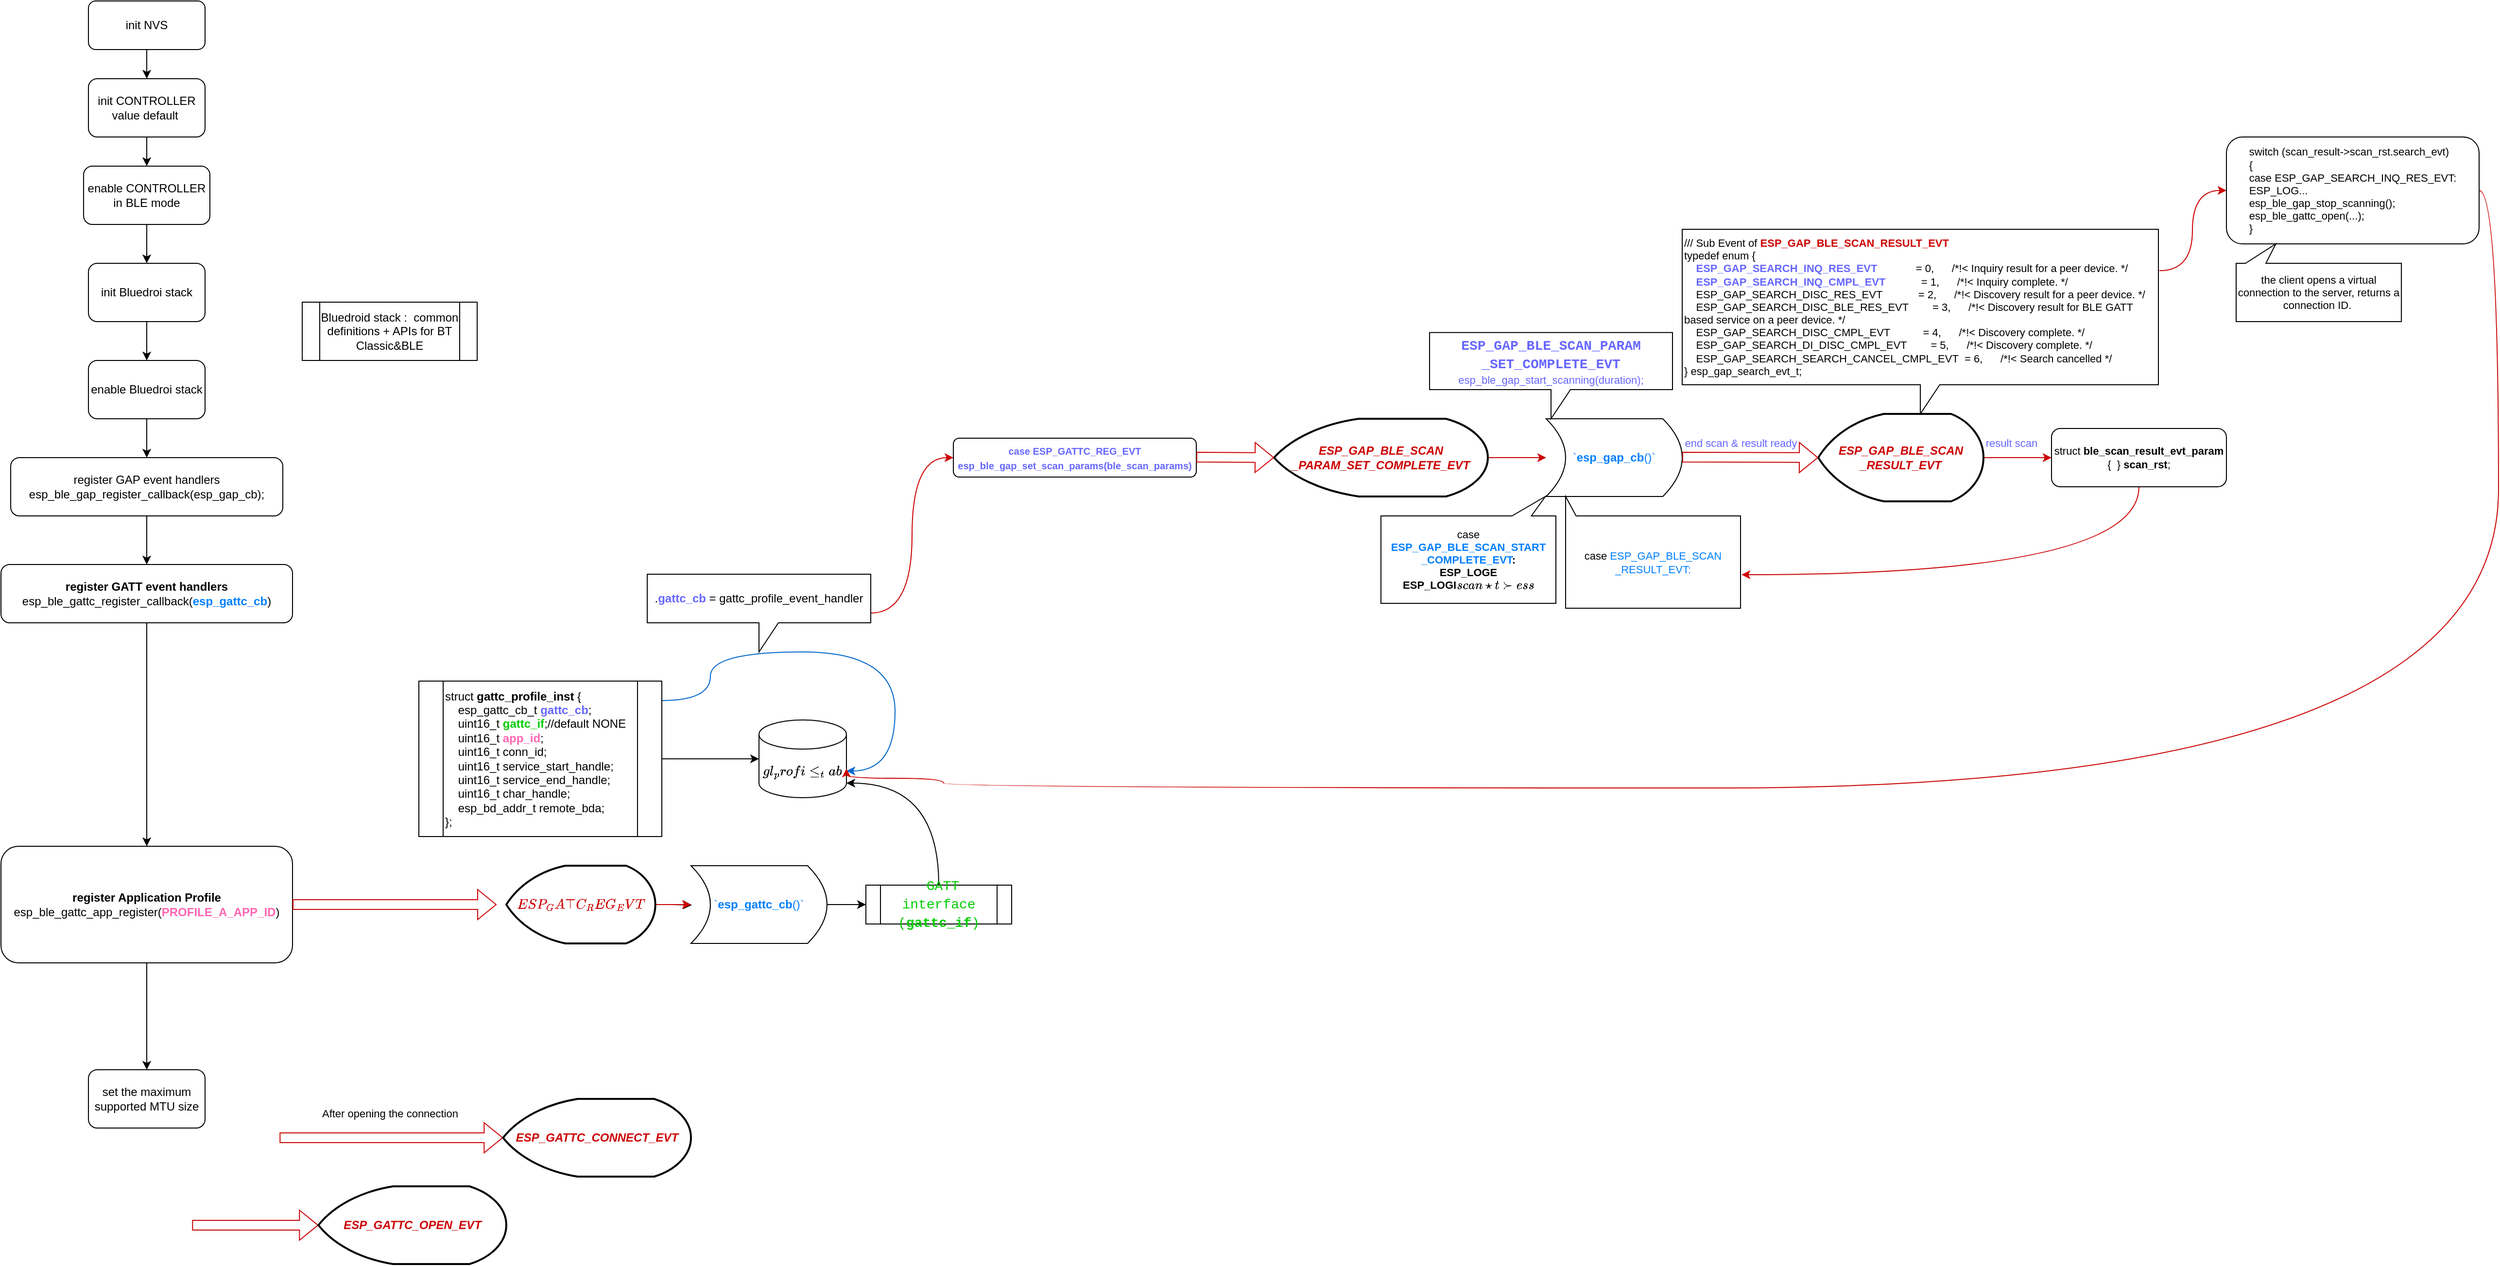 <mxfile version="20.8.1" type="github">
  <diagram id="5WGJPJ9PN9hEiIK1iL1-" name="Trang-1">
    <mxGraphModel dx="1500" dy="830" grid="1" gridSize="10" guides="1" tooltips="1" connect="1" arrows="1" fold="1" page="1" pageScale="1" pageWidth="4681" pageHeight="3300" math="0" shadow="0">
      <root>
        <mxCell id="0" />
        <mxCell id="1" parent="0" />
        <mxCell id="tE3i4PgHsdOXRFT06SJb-3" value="" style="edgeStyle=orthogonalEdgeStyle;rounded=0;orthogonalLoop=1;jettySize=auto;html=1;" parent="1" source="tE3i4PgHsdOXRFT06SJb-1" target="tE3i4PgHsdOXRFT06SJb-2" edge="1">
          <mxGeometry relative="1" as="geometry" />
        </mxCell>
        <mxCell id="tE3i4PgHsdOXRFT06SJb-1" value="init NVS" style="rounded=1;whiteSpace=wrap;html=1;" parent="1" vertex="1">
          <mxGeometry x="340" y="40" width="120" height="50" as="geometry" />
        </mxCell>
        <mxCell id="tE3i4PgHsdOXRFT06SJb-6" value="" style="edgeStyle=orthogonalEdgeStyle;rounded=0;orthogonalLoop=1;jettySize=auto;html=1;" parent="1" source="tE3i4PgHsdOXRFT06SJb-2" target="tE3i4PgHsdOXRFT06SJb-4" edge="1">
          <mxGeometry relative="1" as="geometry" />
        </mxCell>
        <mxCell id="tE3i4PgHsdOXRFT06SJb-2" value="init CONTROLLER&lt;br&gt;value default&amp;nbsp;" style="rounded=1;whiteSpace=wrap;html=1;" parent="1" vertex="1">
          <mxGeometry x="340" y="120" width="120" height="60" as="geometry" />
        </mxCell>
        <mxCell id="tE3i4PgHsdOXRFT06SJb-14" value="" style="edgeStyle=orthogonalEdgeStyle;rounded=0;orthogonalLoop=1;jettySize=auto;html=1;" parent="1" source="tE3i4PgHsdOXRFT06SJb-4" target="tE3i4PgHsdOXRFT06SJb-12" edge="1">
          <mxGeometry relative="1" as="geometry" />
        </mxCell>
        <mxCell id="tE3i4PgHsdOXRFT06SJb-4" value="enable CONTROLLER in BLE mode" style="rounded=1;whiteSpace=wrap;html=1;" parent="1" vertex="1">
          <mxGeometry x="335" y="210" width="130" height="60" as="geometry" />
        </mxCell>
        <mxCell id="tE3i4PgHsdOXRFT06SJb-15" value="" style="edgeStyle=orthogonalEdgeStyle;rounded=0;orthogonalLoop=1;jettySize=auto;html=1;" parent="1" source="tE3i4PgHsdOXRFT06SJb-12" target="tE3i4PgHsdOXRFT06SJb-13" edge="1">
          <mxGeometry relative="1" as="geometry" />
        </mxCell>
        <mxCell id="tE3i4PgHsdOXRFT06SJb-12" value="init Bluedroi stack" style="rounded=1;whiteSpace=wrap;html=1;" parent="1" vertex="1">
          <mxGeometry x="340" y="310" width="120" height="60" as="geometry" />
        </mxCell>
        <mxCell id="zCq8DhJdXFzrdfrmIdEc-4" value="" style="edgeStyle=orthogonalEdgeStyle;rounded=0;orthogonalLoop=1;jettySize=auto;html=1;" edge="1" parent="1" source="tE3i4PgHsdOXRFT06SJb-13" target="zCq8DhJdXFzrdfrmIdEc-2">
          <mxGeometry relative="1" as="geometry" />
        </mxCell>
        <mxCell id="tE3i4PgHsdOXRFT06SJb-13" value="enable Bluedroi stack" style="rounded=1;whiteSpace=wrap;html=1;" parent="1" vertex="1">
          <mxGeometry x="340" y="410" width="120" height="60" as="geometry" />
        </mxCell>
        <mxCell id="tE3i4PgHsdOXRFT06SJb-16" value="Bluedroid stack :&amp;nbsp; common definitions + APIs for BT Classic&amp;amp;BLE" style="shape=process;whiteSpace=wrap;html=1;backgroundOutline=1;" parent="1" vertex="1">
          <mxGeometry x="560" y="350" width="180" height="60" as="geometry" />
        </mxCell>
        <mxCell id="zCq8DhJdXFzrdfrmIdEc-6" value="" style="edgeStyle=orthogonalEdgeStyle;rounded=0;orthogonalLoop=1;jettySize=auto;html=1;" edge="1" parent="1" source="zCq8DhJdXFzrdfrmIdEc-2" target="zCq8DhJdXFzrdfrmIdEc-5">
          <mxGeometry relative="1" as="geometry" />
        </mxCell>
        <mxCell id="zCq8DhJdXFzrdfrmIdEc-2" value="register GAP event handlers&lt;br&gt;&lt;div style=&quot;border-color: var(--border-color); text-align: left;&quot;&gt;&lt;span style=&quot;border-color: var(--border-color); background-color: initial;&quot;&gt;esp_ble_gap_register_callback(esp_gap_cb);&lt;/span&gt;&lt;/div&gt;" style="rounded=1;whiteSpace=wrap;html=1;" vertex="1" parent="1">
          <mxGeometry x="260" y="510" width="280" height="60" as="geometry" />
        </mxCell>
        <mxCell id="zCq8DhJdXFzrdfrmIdEc-8" value="" style="edgeStyle=orthogonalEdgeStyle;rounded=0;orthogonalLoop=1;jettySize=auto;html=1;" edge="1" parent="1" source="zCq8DhJdXFzrdfrmIdEc-5" target="zCq8DhJdXFzrdfrmIdEc-7">
          <mxGeometry relative="1" as="geometry" />
        </mxCell>
        <mxCell id="zCq8DhJdXFzrdfrmIdEc-5" value="&lt;b&gt;register GATT event handlers&lt;/b&gt;&lt;br&gt;&lt;div style=&quot;border-color: var(--border-color); text-align: left;&quot;&gt;&lt;span style=&quot;background-color: initial;&quot;&gt;esp_ble_gattc_register_callback(&lt;font color=&quot;#007fff&quot;&gt;&lt;b&gt;esp_gattc_cb&lt;/b&gt;&lt;/font&gt;)&lt;/span&gt;&lt;br&gt;&lt;/div&gt;" style="rounded=1;whiteSpace=wrap;html=1;" vertex="1" parent="1">
          <mxGeometry x="250" y="620" width="300" height="60" as="geometry" />
        </mxCell>
        <mxCell id="zCq8DhJdXFzrdfrmIdEc-10" value="" style="edgeStyle=orthogonalEdgeStyle;rounded=0;orthogonalLoop=1;jettySize=auto;html=1;" edge="1" parent="1" source="zCq8DhJdXFzrdfrmIdEc-7" target="zCq8DhJdXFzrdfrmIdEc-9">
          <mxGeometry relative="1" as="geometry" />
        </mxCell>
        <mxCell id="zCq8DhJdXFzrdfrmIdEc-7" value="&lt;div style=&quot;&quot;&gt;&lt;b style=&quot;background-color: initial;&quot;&gt;register Application Profile&lt;/b&gt;&lt;/div&gt;&lt;div style=&quot;text-align: left;&quot;&gt;&lt;span style=&quot;background-color: initial;&quot;&gt;esp_ble_gattc_app_register(&lt;b&gt;&lt;font color=&quot;#ff66b3&quot;&gt;PROFILE_A_APP_ID&lt;/font&gt;&lt;/b&gt;)&lt;br&gt;&lt;/span&gt;&lt;/div&gt;" style="rounded=1;whiteSpace=wrap;html=1;" vertex="1" parent="1">
          <mxGeometry x="250" y="910" width="300" height="120" as="geometry" />
        </mxCell>
        <mxCell id="zCq8DhJdXFzrdfrmIdEc-9" value="set the maximum supported MTU size" style="rounded=1;whiteSpace=wrap;html=1;" vertex="1" parent="1">
          <mxGeometry x="340" y="1140" width="120" height="60" as="geometry" />
        </mxCell>
        <mxCell id="zCq8DhJdXFzrdfrmIdEc-16" value="" style="edgeStyle=orthogonalEdgeStyle;rounded=0;orthogonalLoop=1;jettySize=auto;html=1;entryX=0;entryY=0.5;entryDx=0;entryDy=0;entryPerimeter=0;" edge="1" parent="1" source="zCq8DhJdXFzrdfrmIdEc-13" target="zCq8DhJdXFzrdfrmIdEc-18">
          <mxGeometry relative="1" as="geometry">
            <mxPoint x="1030" y="810" as="targetPoint" />
            <Array as="points">
              <mxPoint x="1010" y="820" />
              <mxPoint x="1010" y="820" />
            </Array>
          </mxGeometry>
        </mxCell>
        <mxCell id="zCq8DhJdXFzrdfrmIdEc-33" style="edgeStyle=orthogonalEdgeStyle;curved=1;rounded=0;orthogonalLoop=1;jettySize=auto;html=1;entryX=1;entryY=0;entryDx=0;entryDy=52.5;entryPerimeter=0;fontColor=#4A80FF;strokeColor=#0066CC;" edge="1" parent="1" source="zCq8DhJdXFzrdfrmIdEc-13" target="zCq8DhJdXFzrdfrmIdEc-18">
          <mxGeometry relative="1" as="geometry">
            <Array as="points">
              <mxPoint x="980" y="760" />
              <mxPoint x="980" y="710" />
              <mxPoint x="1170" y="710" />
              <mxPoint x="1170" y="833" />
            </Array>
          </mxGeometry>
        </mxCell>
        <mxCell id="zCq8DhJdXFzrdfrmIdEc-13" value="&lt;div&gt;struct &lt;b&gt;gattc_profile_inst&lt;/b&gt; {&lt;/div&gt;&lt;div&gt;&amp;nbsp; &amp;nbsp; esp_gattc_cb_t &lt;b&gt;&lt;font color=&quot;#6666ff&quot;&gt;gattc_cb&lt;/font&gt;&lt;/b&gt;;&lt;/div&gt;&lt;div&gt;&amp;nbsp; &amp;nbsp; uint16_t &lt;b&gt;&lt;font color=&quot;#00cc00&quot;&gt;gattc_if&lt;/font&gt;&lt;/b&gt;;//default NONE&lt;/div&gt;&lt;div&gt;&amp;nbsp; &amp;nbsp; uint16_t &lt;b&gt;&lt;font color=&quot;#ff66b3&quot;&gt;app_id&lt;/font&gt;&lt;/b&gt;;&lt;/div&gt;&lt;div style=&quot;&quot;&gt;&amp;nbsp; &amp;nbsp; uint16_t conn_id;&lt;/div&gt;&lt;div&gt;&amp;nbsp; &amp;nbsp; uint16_t service_start_handle;&lt;/div&gt;&lt;div&gt;&amp;nbsp; &amp;nbsp; uint16_t service_end_handle;&lt;/div&gt;&lt;div&gt;&amp;nbsp; &amp;nbsp; uint16_t char_handle;&lt;/div&gt;&lt;div&gt;&amp;nbsp; &amp;nbsp; esp_bd_addr_t remote_bda;&lt;/div&gt;&lt;div&gt;};&lt;/div&gt;" style="shape=process;whiteSpace=wrap;html=1;backgroundOutline=1;align=left;" vertex="1" parent="1">
          <mxGeometry x="680" y="740" width="250" height="160" as="geometry" />
        </mxCell>
        <mxCell id="zCq8DhJdXFzrdfrmIdEc-20" value="" style="edgeStyle=orthogonalEdgeStyle;rounded=0;orthogonalLoop=1;jettySize=auto;html=1;fontColor=#4A80FF;" edge="1" parent="1" target="zCq8DhJdXFzrdfrmIdEc-19">
          <mxGeometry relative="1" as="geometry">
            <mxPoint x="940" y="970" as="sourcePoint" />
          </mxGeometry>
        </mxCell>
        <mxCell id="zCq8DhJdXFzrdfrmIdEc-18" value="&lt;span style=&quot;color: rgb(0, 0, 0);&quot;&gt;`gl_profile_tab`&lt;/span&gt;" style="shape=cylinder3;whiteSpace=wrap;html=1;boundedLbl=1;backgroundOutline=1;size=15;fontColor=#FF0000;" vertex="1" parent="1">
          <mxGeometry x="1030" y="780" width="90" height="80" as="geometry" />
        </mxCell>
        <mxCell id="zCq8DhJdXFzrdfrmIdEc-27" value="" style="edgeStyle=orthogonalEdgeStyle;rounded=0;orthogonalLoop=1;jettySize=auto;html=1;fontColor=#4A80FF;" edge="1" parent="1" source="zCq8DhJdXFzrdfrmIdEc-19" target="zCq8DhJdXFzrdfrmIdEc-25">
          <mxGeometry relative="1" as="geometry" />
        </mxCell>
        <mxCell id="zCq8DhJdXFzrdfrmIdEc-19" value="&lt;font color=&quot;#007fff&quot;&gt;`&lt;b&gt;esp_gattc_cb&lt;/b&gt;()`&lt;/font&gt;" style="shape=dataStorage;whiteSpace=wrap;html=1;fixedSize=1;fontColor=#FF0000;direction=west;" vertex="1" parent="1">
          <mxGeometry x="960" y="930" width="140" height="80" as="geometry" />
        </mxCell>
        <mxCell id="zCq8DhJdXFzrdfrmIdEc-23" value="" style="shape=flexArrow;endArrow=classic;html=1;rounded=0;fontColor=#4A80FF;exitX=1;exitY=0.5;exitDx=0;exitDy=0;strokeColor=#CC0000;fontStyle=0;verticalAlign=bottom;" edge="1" parent="1" source="zCq8DhJdXFzrdfrmIdEc-7">
          <mxGeometry width="50" height="50" relative="1" as="geometry">
            <mxPoint x="560" y="940" as="sourcePoint" />
            <mxPoint x="760" y="970" as="targetPoint" />
          </mxGeometry>
        </mxCell>
        <mxCell id="zCq8DhJdXFzrdfrmIdEc-40" style="edgeStyle=orthogonalEdgeStyle;curved=1;rounded=0;orthogonalLoop=1;jettySize=auto;html=1;entryX=1;entryY=1;entryDx=0;entryDy=-15;entryPerimeter=0;strokeColor=#000000;fontColor=#4A80FF;exitX=0.5;exitY=0;exitDx=0;exitDy=0;" edge="1" parent="1" source="zCq8DhJdXFzrdfrmIdEc-25" target="zCq8DhJdXFzrdfrmIdEc-18">
          <mxGeometry relative="1" as="geometry" />
        </mxCell>
        <mxCell id="zCq8DhJdXFzrdfrmIdEc-25" value="&lt;div style=&quot;font-family: Consolas, &amp;quot;Courier New&amp;quot;, monospace; font-size: 14px; line-height: 19px;&quot;&gt;&lt;font color=&quot;#00cc00&quot;&gt;&amp;nbsp;GATT interface&lt;/font&gt;&lt;/div&gt;&lt;div style=&quot;font-family: Consolas, &amp;quot;Courier New&amp;quot;, monospace; font-size: 14px; line-height: 19px;&quot;&gt;&lt;font color=&quot;#00cc00&quot;&gt;(&lt;b&gt;gattc_if&lt;/b&gt;)&lt;/font&gt;&lt;/div&gt;" style="shape=process;whiteSpace=wrap;html=1;backgroundOutline=1;fontColor=#4A80FF;" vertex="1" parent="1">
          <mxGeometry x="1140" y="950" width="150" height="40" as="geometry" />
        </mxCell>
        <mxCell id="zCq8DhJdXFzrdfrmIdEc-57" style="edgeStyle=orthogonalEdgeStyle;curved=1;rounded=0;orthogonalLoop=1;jettySize=auto;html=1;entryX=0;entryY=0.5;entryDx=0;entryDy=0;strokeColor=#CC0000;fontSize=9;fontColor=#6666FF;" edge="1" parent="1" source="zCq8DhJdXFzrdfrmIdEc-45" target="zCq8DhJdXFzrdfrmIdEc-56">
          <mxGeometry relative="1" as="geometry" />
        </mxCell>
        <mxCell id="zCq8DhJdXFzrdfrmIdEc-45" value="&lt;font color=&quot;#000000&quot;&gt;.&lt;/font&gt;&lt;font color=&quot;#6666ff&quot;&gt;&lt;b&gt;gattc_cb &lt;/b&gt;&lt;/font&gt;&lt;font color=&quot;#000000&quot;&gt;= gattc_profile_event_handler&lt;/font&gt;" style="shape=callout;whiteSpace=wrap;html=1;perimeter=calloutPerimeter;labelBackgroundColor=none;fontColor=#007FFF;" vertex="1" parent="1">
          <mxGeometry x="915" y="630" width="230" height="80" as="geometry" />
        </mxCell>
        <mxCell id="zCq8DhJdXFzrdfrmIdEc-49" value="" style="edgeStyle=orthogonalEdgeStyle;curved=1;rounded=0;orthogonalLoop=1;jettySize=auto;html=1;strokeColor=#CC0000;fontColor=#6666FF;" edge="1" parent="1" source="zCq8DhJdXFzrdfrmIdEc-48" target="zCq8DhJdXFzrdfrmIdEc-19">
          <mxGeometry relative="1" as="geometry" />
        </mxCell>
        <mxCell id="zCq8DhJdXFzrdfrmIdEc-48" value="&lt;i style=&quot;border-color: var(--border-color); color: rgb(0, 0, 0);&quot;&gt;&lt;b style=&quot;border-color: var(--border-color);&quot;&gt;&lt;font style=&quot;border-color: var(--border-color);&quot; color=&quot;#cc0000&quot;&gt;`ESP_GATTC_REG_EVT`&lt;/font&gt;&lt;/b&gt;&lt;/i&gt;" style="strokeWidth=2;html=1;shape=mxgraph.flowchart.display;whiteSpace=wrap;labelBackgroundColor=none;fontColor=#6666FF;" vertex="1" parent="1">
          <mxGeometry x="770" y="930" width="153.34" height="80" as="geometry" />
        </mxCell>
        <mxCell id="zCq8DhJdXFzrdfrmIdEc-56" value="&lt;font style=&quot;&quot;&gt;&lt;font size=&quot;1&quot;&gt;&lt;b&gt;case ESP_GATTC_REG_EVT&lt;/b&gt;&lt;/font&gt;&lt;br&gt;&lt;font size=&quot;1&quot;&gt;&lt;b&gt;esp_ble_gap_set_scan_params(ble_scan_params&lt;/b&gt;&lt;b&gt;)&lt;/b&gt;&lt;/font&gt;&lt;br&gt;&lt;/font&gt;" style="rounded=1;whiteSpace=wrap;html=1;labelBackgroundColor=none;fontColor=#6666FF;" vertex="1" parent="1">
          <mxGeometry x="1230" y="490" width="250" height="40" as="geometry" />
        </mxCell>
        <mxCell id="zCq8DhJdXFzrdfrmIdEc-63" value="" style="edgeStyle=orthogonalEdgeStyle;curved=1;rounded=0;orthogonalLoop=1;jettySize=auto;html=1;strokeColor=#CC0000;fontSize=9;fontColor=#6666FF;" edge="1" parent="1" source="zCq8DhJdXFzrdfrmIdEc-60" target="zCq8DhJdXFzrdfrmIdEc-62">
          <mxGeometry relative="1" as="geometry" />
        </mxCell>
        <mxCell id="zCq8DhJdXFzrdfrmIdEc-60" value="&lt;i style=&quot;border-color: var(--border-color); color: rgb(0, 0, 0);&quot;&gt;&lt;b style=&quot;border-color: var(--border-color);&quot;&gt;&lt;font style=&quot;border-color: var(--border-color);&quot; color=&quot;#cc0000&quot;&gt;ESP_GAP_BLE_SCAN&lt;br&gt;_PARAM_SET_COMPLETE_EVT&lt;/font&gt;&lt;/b&gt;&lt;/i&gt;" style="strokeWidth=2;html=1;shape=mxgraph.flowchart.display;whiteSpace=wrap;labelBackgroundColor=none;fontColor=#6666FF;" vertex="1" parent="1">
          <mxGeometry x="1560" y="470" width="220" height="80" as="geometry" />
        </mxCell>
        <mxCell id="zCq8DhJdXFzrdfrmIdEc-61" value="" style="shape=flexArrow;endArrow=classic;html=1;rounded=0;fontColor=#4A80FF;exitX=1;exitY=0.5;exitDx=0;exitDy=0;strokeColor=#CC0000;fontStyle=0;verticalAlign=bottom;" edge="1" parent="1">
          <mxGeometry width="50" height="50" relative="1" as="geometry">
            <mxPoint x="1480" y="509.5" as="sourcePoint" />
            <mxPoint x="1560" y="510" as="targetPoint" />
          </mxGeometry>
        </mxCell>
        <mxCell id="zCq8DhJdXFzrdfrmIdEc-62" value="&lt;font color=&quot;#007fff&quot;&gt;`&lt;b&gt;esp_gap_cb&lt;/b&gt;()`&lt;/font&gt;" style="shape=dataStorage;whiteSpace=wrap;html=1;fixedSize=1;fontColor=#FF0000;direction=west;" vertex="1" parent="1">
          <mxGeometry x="1840" y="470" width="140" height="80" as="geometry" />
        </mxCell>
        <mxCell id="zCq8DhJdXFzrdfrmIdEc-65" value="&lt;font style=&quot;font-size: 11px;&quot;&gt;&lt;div style=&quot;font-family: Consolas, &amp;quot;Courier New&amp;quot;, monospace; font-size: 14px; line-height: 19px;&quot;&gt;&lt;b&gt;ESP_GAP_BLE_SCAN_PARAM&lt;/b&gt;&lt;/div&gt;&lt;div style=&quot;font-family: Consolas, &amp;quot;Courier New&amp;quot;, monospace; font-size: 14px; line-height: 19px;&quot;&gt;&lt;b&gt;_SET_COMPLETE_EVT&lt;/b&gt;&lt;/div&gt;esp_ble_gap_start_scanning(duration);&lt;/font&gt;" style="shape=callout;whiteSpace=wrap;html=1;perimeter=calloutPerimeter;labelBackgroundColor=none;fontSize=9;fontColor=#6666FF;" vertex="1" parent="1">
          <mxGeometry x="1720" y="381.29" width="250" height="88.71" as="geometry" />
        </mxCell>
        <mxCell id="zCq8DhJdXFzrdfrmIdEc-71" value="" style="edgeStyle=orthogonalEdgeStyle;curved=1;rounded=0;orthogonalLoop=1;jettySize=auto;html=1;strokeColor=#CC0000;fontSize=11;fontColor=#000000;" edge="1" parent="1" source="zCq8DhJdXFzrdfrmIdEc-66" target="zCq8DhJdXFzrdfrmIdEc-70">
          <mxGeometry relative="1" as="geometry" />
        </mxCell>
        <mxCell id="zCq8DhJdXFzrdfrmIdEc-66" value="&lt;font color=&quot;#cc0000&quot;&gt;&lt;b&gt;&lt;i&gt;ESP_GAP_BLE_SCAN&lt;br&gt;_RESULT_EVT&lt;/i&gt;&lt;/b&gt;&lt;/font&gt;" style="strokeWidth=2;html=1;shape=mxgraph.flowchart.display;whiteSpace=wrap;labelBackgroundColor=none;fontColor=#6666FF;" vertex="1" parent="1">
          <mxGeometry x="2120" y="465" width="170" height="90" as="geometry" />
        </mxCell>
        <mxCell id="zCq8DhJdXFzrdfrmIdEc-67" value="" style="shape=flexArrow;endArrow=classic;html=1;rounded=0;fontColor=#4A80FF;exitX=1;exitY=0.5;exitDx=0;exitDy=0;strokeColor=#CC0000;fontStyle=0;verticalAlign=bottom;entryX=0;entryY=0.5;entryDx=0;entryDy=0;entryPerimeter=0;" edge="1" parent="1" target="zCq8DhJdXFzrdfrmIdEc-66">
          <mxGeometry width="50" height="50" relative="1" as="geometry">
            <mxPoint x="1980" y="509.5" as="sourcePoint" />
            <mxPoint x="2060" y="510" as="targetPoint" />
          </mxGeometry>
        </mxCell>
        <mxCell id="zCq8DhJdXFzrdfrmIdEc-68" value="end scan &amp;amp; result ready" style="text;html=1;align=center;verticalAlign=middle;resizable=0;points=[];autosize=1;strokeColor=none;fillColor=none;fontSize=11;fontColor=#6666FF;" vertex="1" parent="1">
          <mxGeometry x="1970" y="480" width="140" height="30" as="geometry" />
        </mxCell>
        <mxCell id="zCq8DhJdXFzrdfrmIdEc-79" style="edgeStyle=orthogonalEdgeStyle;curved=1;rounded=0;orthogonalLoop=1;jettySize=auto;html=1;entryX=0;entryY=0.5;entryDx=0;entryDy=0;strokeColor=#CC0000;fontSize=11;fontColor=#000000;exitX=1.002;exitY=0.224;exitDx=0;exitDy=0;exitPerimeter=0;" edge="1" parent="1" source="zCq8DhJdXFzrdfrmIdEc-69" target="zCq8DhJdXFzrdfrmIdEc-78">
          <mxGeometry relative="1" as="geometry" />
        </mxCell>
        <mxCell id="zCq8DhJdXFzrdfrmIdEc-69" value="&lt;div&gt;&lt;font color=&quot;#000000&quot;&gt;/// Sub Event of &lt;/font&gt;&lt;font color=&quot;#cc0000&quot;&gt;&lt;b&gt;ESP_GAP_BLE_SCAN_RESULT_EVT&lt;/b&gt;&lt;/font&gt;&lt;br&gt;&lt;/div&gt;&lt;div&gt;&lt;font color=&quot;#000000&quot;&gt;typedef enum {&lt;/font&gt;&lt;/div&gt;&lt;div&gt;&lt;font color=&quot;#000000&quot;&gt;&amp;nbsp; &amp;nbsp; &lt;/font&gt;&lt;b style=&quot;&quot;&gt;ESP_GAP_SEARCH_INQ_RES_EVT&amp;nbsp; &amp;nbsp; &amp;nbsp; &amp;nbsp; &amp;nbsp; &amp;nbsp; &amp;nbsp;&lt;/b&gt;&lt;font color=&quot;#000000&quot;&gt;= 0,&amp;nbsp; &amp;nbsp; &amp;nbsp; /*!&amp;lt; Inquiry result for a peer device. */&lt;/font&gt;&lt;/div&gt;&lt;div&gt;&lt;font color=&quot;#000000&quot;&gt;&amp;nbsp; &amp;nbsp; &lt;/font&gt;&lt;b style=&quot;&quot;&gt;ESP_GAP_SEARCH_INQ_CMPL_EVT&amp;nbsp; &amp;nbsp; &amp;nbsp; &amp;nbsp; &amp;nbsp; &amp;nbsp; &lt;/b&gt;&lt;font color=&quot;#000000&quot;&gt;= 1,&amp;nbsp; &amp;nbsp; &amp;nbsp; /*!&amp;lt; Inquiry complete. */&lt;/font&gt;&lt;/div&gt;&lt;div&gt;&lt;font color=&quot;#000000&quot;&gt;&amp;nbsp; &amp;nbsp; ESP_GAP_SEARCH_DISC_RES_EVT&amp;nbsp; &amp;nbsp; &amp;nbsp; &amp;nbsp; &amp;nbsp; &amp;nbsp; = 2,&amp;nbsp; &amp;nbsp; &amp;nbsp; /*!&amp;lt; Discovery result for a peer device. */&lt;/font&gt;&lt;/div&gt;&lt;div&gt;&lt;font color=&quot;#000000&quot;&gt;&amp;nbsp; &amp;nbsp; ESP_GAP_SEARCH_DISC_BLE_RES_EVT&amp;nbsp; &amp;nbsp; &amp;nbsp; &amp;nbsp; = 3,&amp;nbsp; &amp;nbsp; &amp;nbsp; /*!&amp;lt; Discovery result for BLE GATT&amp;nbsp;&lt;/font&gt;&lt;/div&gt;&lt;div&gt;&lt;font color=&quot;#000000&quot;&gt;&lt;span style=&quot;&quot;&gt;	&lt;/span&gt;&lt;span style=&quot;&quot;&gt;	&lt;/span&gt;&lt;span style=&quot;&quot;&gt;	&lt;/span&gt;&lt;span style=&quot;&quot;&gt;	&lt;/span&gt;&lt;span style=&quot;&quot;&gt;	&lt;/span&gt;&lt;span style=&quot;&quot;&gt;	&lt;/span&gt;&lt;span style=&quot;&quot;&gt;	&lt;/span&gt;&lt;span style=&quot;&quot;&gt;	&lt;/span&gt;&lt;span style=&quot;&quot;&gt;	&lt;/span&gt;&lt;span style=&quot;&quot;&gt;	&lt;/span&gt;&lt;span style=&quot;&quot;&gt;	&lt;/span&gt;&lt;span style=&quot;&quot;&gt;	&lt;/span&gt;based service on a peer device. */&lt;/font&gt;&lt;/div&gt;&lt;div&gt;&lt;font color=&quot;#000000&quot;&gt;&amp;nbsp; &amp;nbsp; ESP_GAP_SEARCH_DISC_CMPL_EVT&amp;nbsp; &amp;nbsp; &amp;nbsp; &amp;nbsp; &amp;nbsp; &amp;nbsp;= 4,&amp;nbsp; &amp;nbsp; &amp;nbsp; /*!&amp;lt; Discovery complete. */&lt;/font&gt;&lt;/div&gt;&lt;div&gt;&lt;font color=&quot;#000000&quot;&gt;&amp;nbsp; &amp;nbsp; ESP_GAP_SEARCH_DI_DISC_CMPL_EVT&amp;nbsp; &amp;nbsp; &amp;nbsp; &amp;nbsp; = 5,&amp;nbsp; &amp;nbsp; &amp;nbsp; /*!&amp;lt; Discovery complete. */&lt;/font&gt;&lt;/div&gt;&lt;div&gt;&lt;font color=&quot;#000000&quot;&gt;&amp;nbsp; &amp;nbsp; ESP_GAP_SEARCH_SEARCH_CANCEL_CMPL_EVT&amp;nbsp; = 6,&amp;nbsp; &amp;nbsp; &amp;nbsp; /*!&amp;lt; Search cancelled */&lt;/font&gt;&lt;/div&gt;&lt;div&gt;&lt;font color=&quot;#000000&quot;&gt;} esp_gap_search_evt_t;&lt;/font&gt;&lt;/div&gt;" style="shape=callout;whiteSpace=wrap;html=1;perimeter=calloutPerimeter;labelBackgroundColor=none;fontSize=11;fontColor=#6666FF;align=left;" vertex="1" parent="1">
          <mxGeometry x="1980" y="275" width="490" height="190" as="geometry" />
        </mxCell>
        <mxCell id="zCq8DhJdXFzrdfrmIdEc-76" style="edgeStyle=orthogonalEdgeStyle;curved=1;rounded=0;orthogonalLoop=1;jettySize=auto;html=1;entryX=-0.006;entryY=0.3;entryDx=0;entryDy=0;entryPerimeter=0;strokeColor=#CC0000;fontSize=11;fontColor=#000000;" edge="1" parent="1" source="zCq8DhJdXFzrdfrmIdEc-70" target="zCq8DhJdXFzrdfrmIdEc-74">
          <mxGeometry relative="1" as="geometry">
            <Array as="points">
              <mxPoint x="2450" y="631" />
            </Array>
          </mxGeometry>
        </mxCell>
        <mxCell id="zCq8DhJdXFzrdfrmIdEc-70" value="&lt;font color=&quot;#000000&quot;&gt;struct &lt;b&gt;ble_scan_result_evt_param &lt;/b&gt;{&amp;nbsp; } &lt;b&gt;scan_rst&lt;/b&gt;;&lt;/font&gt;" style="rounded=1;whiteSpace=wrap;html=1;labelBackgroundColor=none;fontSize=11;fontColor=#CC0000;" vertex="1" parent="1">
          <mxGeometry x="2360" y="480" width="180" height="60" as="geometry" />
        </mxCell>
        <mxCell id="zCq8DhJdXFzrdfrmIdEc-72" value="result scan&amp;nbsp;" style="text;html=1;align=center;verticalAlign=middle;resizable=0;points=[];autosize=1;strokeColor=none;fillColor=none;fontSize=11;fontColor=#6666FF;" vertex="1" parent="1">
          <mxGeometry x="2280" y="480" width="80" height="30" as="geometry" />
        </mxCell>
        <mxCell id="zCq8DhJdXFzrdfrmIdEc-73" value="case &lt;font style=&quot;font-weight: bold;&quot; color=&quot;#007fff&quot;&gt;ESP_GAP_BLE_SCAN_START&lt;br&gt;_COMPLETE_EVT&lt;/font&gt;&lt;b&gt;:&lt;/b&gt;&lt;br&gt;&lt;b&gt;ESP_LOGE&lt;/b&gt;&lt;br&gt;&lt;b&gt;ESP_LOGI`scan start success`&lt;/b&gt;" style="shape=callout;whiteSpace=wrap;html=1;perimeter=calloutPerimeter;labelBackgroundColor=none;fontSize=11;fontColor=#000000;direction=west;size=20;position=0.14;position2=0.06;" vertex="1" parent="1">
          <mxGeometry x="1670" y="550" width="180" height="110" as="geometry" />
        </mxCell>
        <mxCell id="zCq8DhJdXFzrdfrmIdEc-74" value="&lt;font color=&quot;#000000&quot;&gt;case &lt;/font&gt;ESP_GAP_BLE_SCAN&lt;br&gt;_RESULT_EVT:" style="shape=callout;whiteSpace=wrap;html=1;perimeter=calloutPerimeter;labelBackgroundColor=none;fontSize=11;fontColor=#007FFF;direction=west;base=40;size=20;position=0.94;position2=1;" vertex="1" parent="1">
          <mxGeometry x="1860" y="550" width="180" height="115" as="geometry" />
        </mxCell>
        <mxCell id="zCq8DhJdXFzrdfrmIdEc-92" style="edgeStyle=orthogonalEdgeStyle;curved=1;rounded=0;orthogonalLoop=1;jettySize=auto;html=1;entryX=1;entryY=0.625;entryDx=0;entryDy=0;entryPerimeter=0;strokeColor=#CC0000;fontSize=11;fontColor=#000000;exitX=1;exitY=0.5;exitDx=0;exitDy=0;" edge="1" parent="1" source="zCq8DhJdXFzrdfrmIdEc-78" target="zCq8DhJdXFzrdfrmIdEc-18">
          <mxGeometry relative="1" as="geometry">
            <Array as="points">
              <mxPoint x="2820" y="235" />
              <mxPoint x="2820" y="850" />
              <mxPoint x="1220" y="850" />
              <mxPoint x="1220" y="840" />
              <mxPoint x="1120" y="840" />
            </Array>
          </mxGeometry>
        </mxCell>
        <mxCell id="zCq8DhJdXFzrdfrmIdEc-78" value="&lt;div style=&quot;text-align: left;&quot;&gt;&lt;span style=&quot;background-color: initial;&quot;&gt;switch (scan_result-&amp;gt;scan_rst.search_evt)&lt;/span&gt;&lt;/div&gt;&lt;div style=&quot;text-align: left;&quot;&gt;&lt;span style=&quot;background-color: initial;&quot;&gt;{&lt;/span&gt;&lt;/div&gt;&lt;div style=&quot;text-align: left;&quot;&gt;&lt;span style=&quot;background-color: initial;&quot;&gt;&lt;span style=&quot;&quot;&gt;	&lt;/span&gt;case ESP_GAP_SEARCH_INQ_RES_EVT:&lt;/span&gt;&lt;/div&gt;&lt;div style=&quot;text-align: left;&quot;&gt;&lt;span style=&quot;background-color: initial;&quot;&gt;&lt;span style=&quot;&quot;&gt;	&lt;/span&gt;&lt;span style=&quot;&quot;&gt;	&lt;/span&gt;&lt;span style=&quot;&quot;&gt;	&lt;/span&gt;ESP_LOG...&lt;/span&gt;&lt;/div&gt;&lt;div style=&quot;text-align: left;&quot;&gt;&lt;span style=&quot;background-color: initial;&quot;&gt;esp_ble_gap_stop_scanning();&lt;/span&gt;&lt;/div&gt;&lt;div style=&quot;text-align: left;&quot;&gt;&lt;span style=&quot;background-color: initial;&quot;&gt;esp_ble_gattc_open(...);&lt;br&gt;&lt;/span&gt;&lt;/div&gt;&lt;div style=&quot;text-align: left;&quot;&gt;&lt;span style=&quot;background-color: initial;&quot;&gt;}&lt;/span&gt;&lt;/div&gt;" style="rounded=1;whiteSpace=wrap;html=1;labelBackgroundColor=none;fontSize=11;fontColor=#000000;" vertex="1" parent="1">
          <mxGeometry x="2540" y="180" width="260" height="110" as="geometry" />
        </mxCell>
        <mxCell id="zCq8DhJdXFzrdfrmIdEc-83" value="" style="shape=flexArrow;endArrow=classic;html=1;rounded=0;fontColor=#4A80FF;exitX=1;exitY=0.5;exitDx=0;exitDy=0;strokeColor=#CC0000;fontStyle=0;verticalAlign=bottom;entryX=0;entryY=0.5;entryDx=0;entryDy=0;entryPerimeter=0;" edge="1" parent="1" target="zCq8DhJdXFzrdfrmIdEc-85">
          <mxGeometry width="50" height="50" relative="1" as="geometry">
            <mxPoint x="536.66" y="1210.0" as="sourcePoint" />
            <mxPoint x="706.66" y="1210" as="targetPoint" />
          </mxGeometry>
        </mxCell>
        <mxCell id="zCq8DhJdXFzrdfrmIdEc-85" value="&lt;i style=&quot;border-color: var(--border-color); color: rgb(0, 0, 0);&quot;&gt;&lt;b style=&quot;border-color: var(--border-color);&quot;&gt;&lt;font style=&quot;border-color: var(--border-color);&quot; color=&quot;#cc0000&quot;&gt;ESP_GATTC_CONNECT_EVT&lt;/font&gt;&lt;/b&gt;&lt;/i&gt;" style="strokeWidth=2;html=1;shape=mxgraph.flowchart.display;whiteSpace=wrap;labelBackgroundColor=none;fontColor=#6666FF;" vertex="1" parent="1">
          <mxGeometry x="766.66" y="1170" width="193.34" height="80" as="geometry" />
        </mxCell>
        <mxCell id="zCq8DhJdXFzrdfrmIdEc-86" value="" style="shape=flexArrow;endArrow=classic;html=1;rounded=0;fontColor=#4A80FF;exitX=1;exitY=0.5;exitDx=0;exitDy=0;strokeColor=#CC0000;fontStyle=0;verticalAlign=bottom;entryX=0;entryY=0.5;entryDx=0;entryDy=0;entryPerimeter=0;" edge="1" parent="1" target="zCq8DhJdXFzrdfrmIdEc-87">
          <mxGeometry width="50" height="50" relative="1" as="geometry">
            <mxPoint x="446.66" y="1300.0" as="sourcePoint" />
            <mxPoint x="616.66" y="1300" as="targetPoint" />
          </mxGeometry>
        </mxCell>
        <mxCell id="zCq8DhJdXFzrdfrmIdEc-87" value="&lt;i style=&quot;border-color: var(--border-color); color: rgb(0, 0, 0);&quot;&gt;&lt;b style=&quot;border-color: var(--border-color);&quot;&gt;&lt;font style=&quot;border-color: var(--border-color);&quot; color=&quot;#cc0000&quot;&gt;ESP_GATTC_OPEN_EVT&lt;/font&gt;&lt;/b&gt;&lt;/i&gt;" style="strokeWidth=2;html=1;shape=mxgraph.flowchart.display;whiteSpace=wrap;labelBackgroundColor=none;fontColor=#6666FF;" vertex="1" parent="1">
          <mxGeometry x="576.66" y="1260" width="193.34" height="80" as="geometry" />
        </mxCell>
        <mxCell id="zCq8DhJdXFzrdfrmIdEc-88" value="After opening the connection" style="text;html=1;align=center;verticalAlign=middle;resizable=0;points=[];autosize=1;strokeColor=none;fillColor=none;fontSize=11;fontColor=#000000;" vertex="1" parent="1">
          <mxGeometry x="570" y="1170" width="160" height="30" as="geometry" />
        </mxCell>
        <mxCell id="zCq8DhJdXFzrdfrmIdEc-90" value="the client opens a virtual connection to the server,&amp;nbsp;returns a connection ID.&amp;nbsp;" style="shape=callout;whiteSpace=wrap;html=1;perimeter=calloutPerimeter;labelBackgroundColor=none;fontSize=11;fontColor=#000000;direction=west;base=21;size=20;position=0.82;position2=0.76;" vertex="1" parent="1">
          <mxGeometry x="2550" y="290" width="170" height="80" as="geometry" />
        </mxCell>
      </root>
    </mxGraphModel>
  </diagram>
</mxfile>

